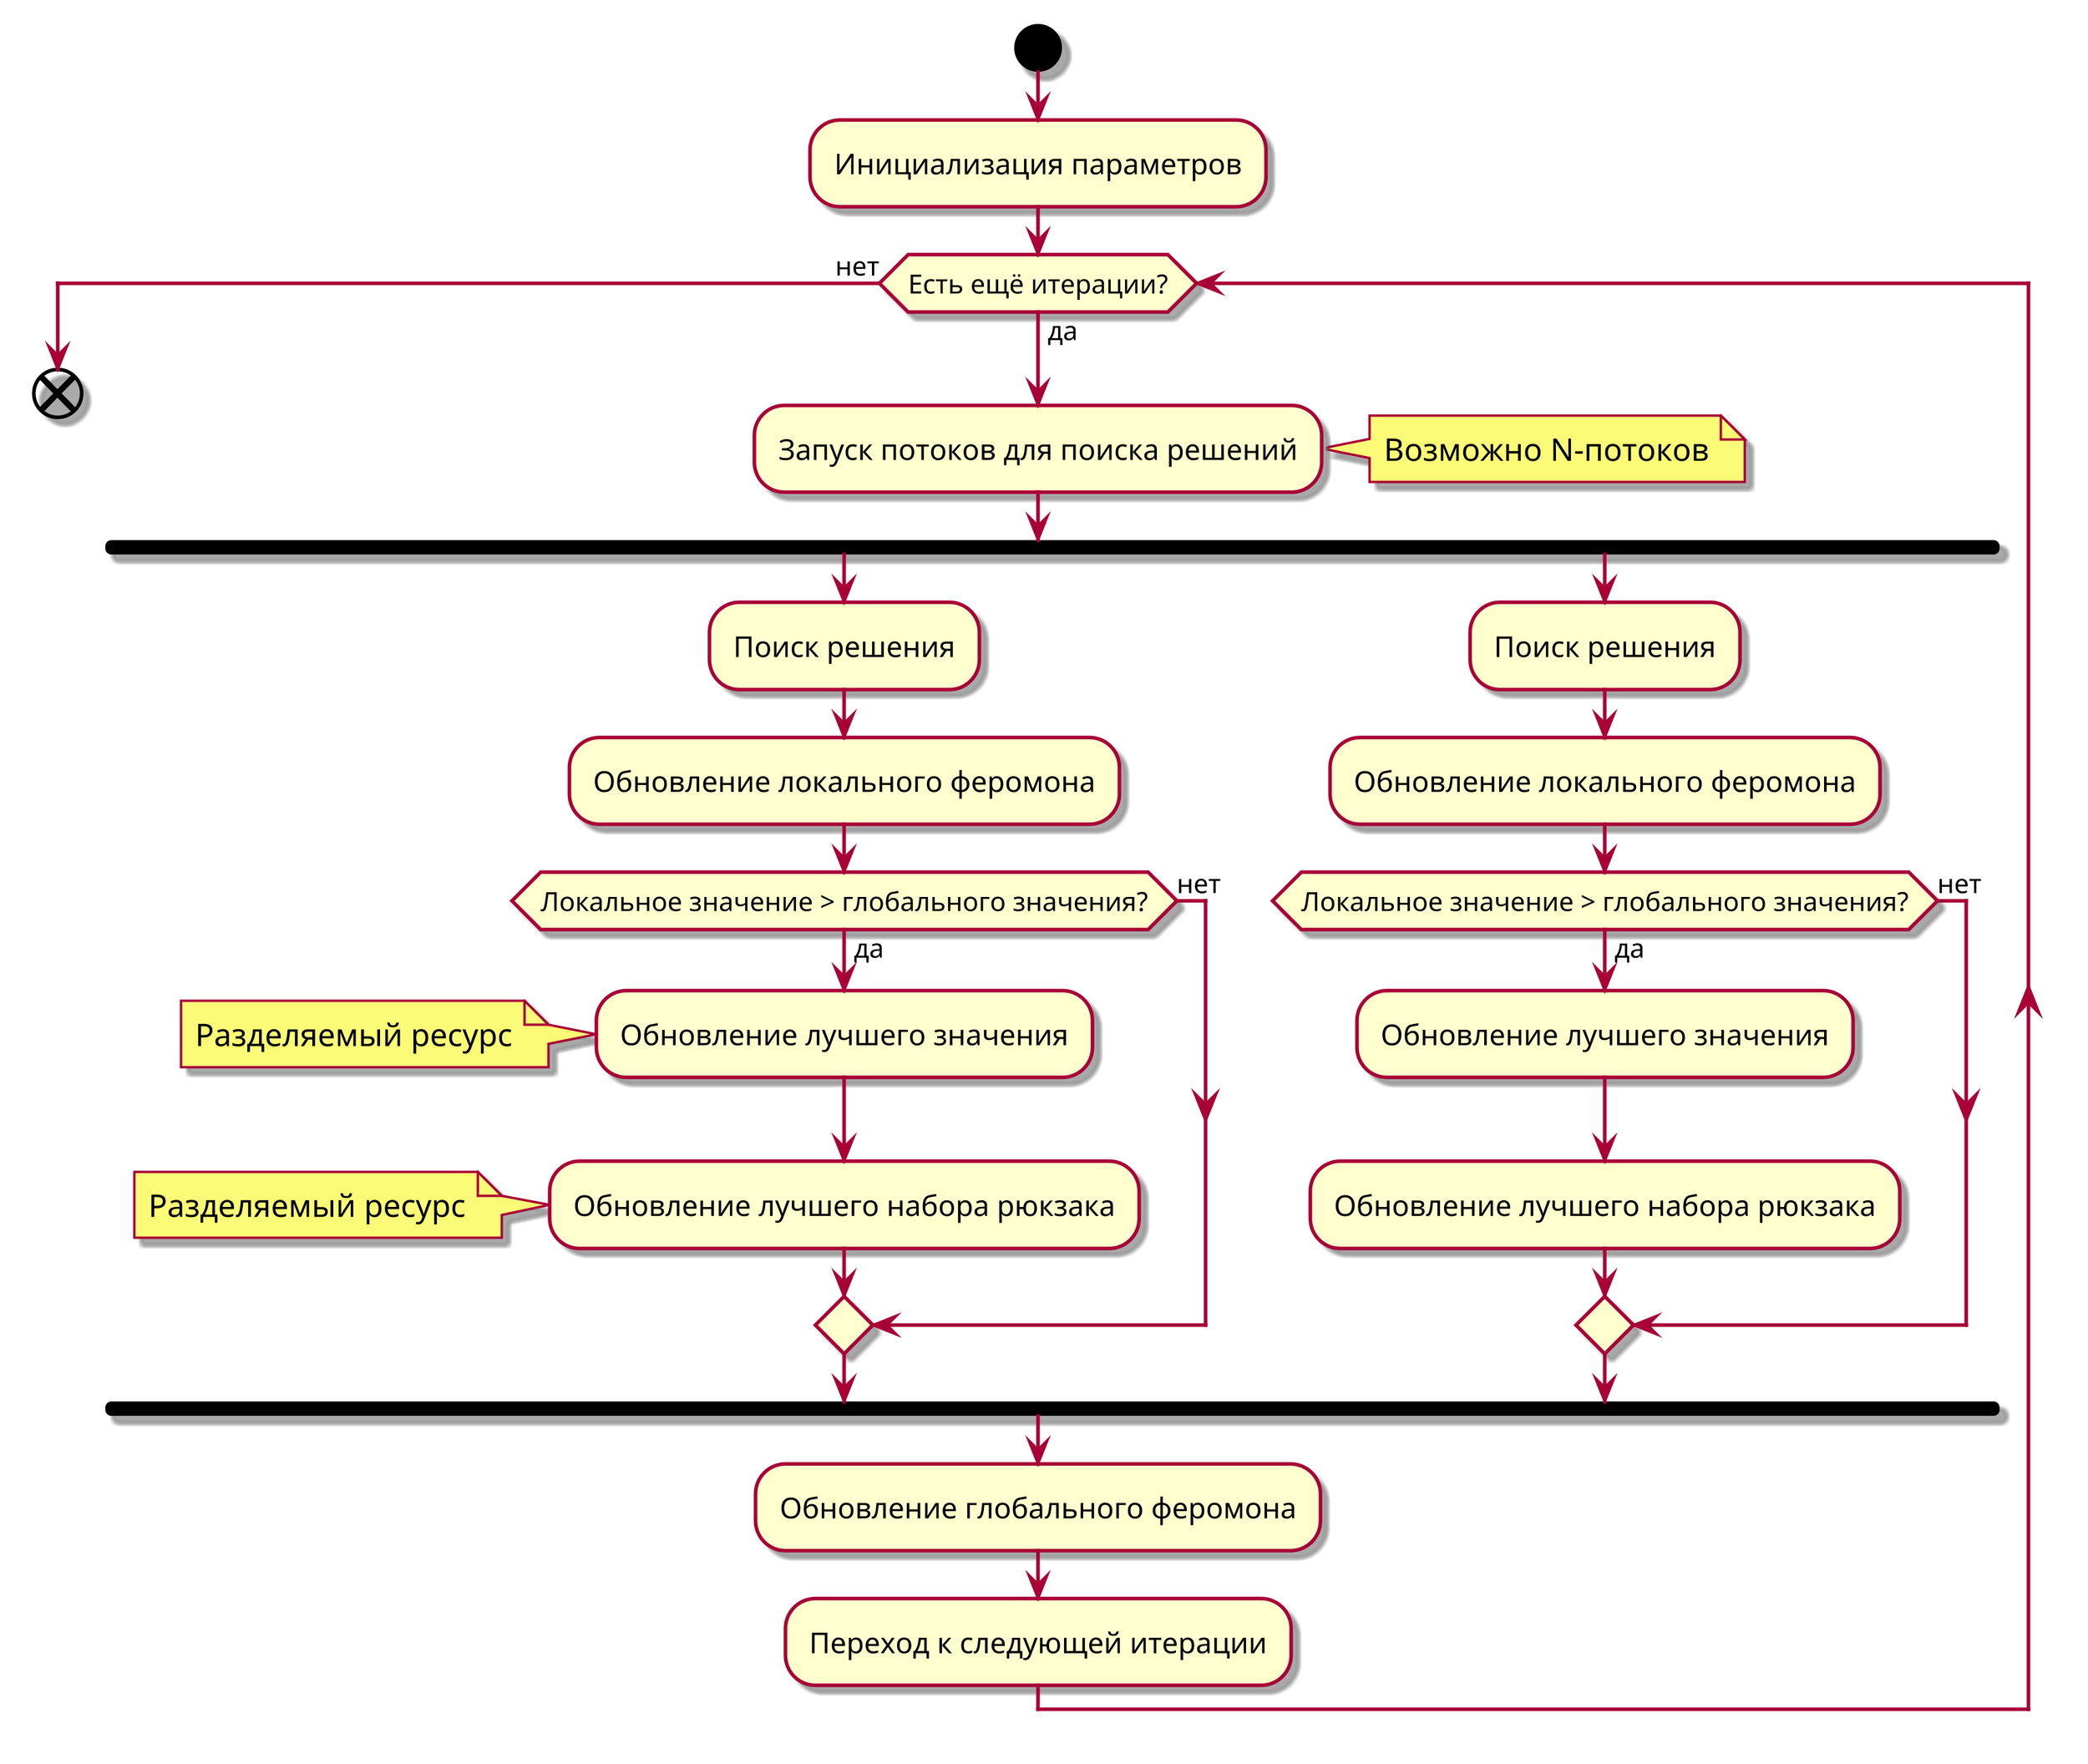 ﻿@startuml
skin rose
scale 50
start
  :Инициализация параметров;
  while (Есть ещё итерации?) is (да)
    :Запуск потоков для поиска решений;
    note right: Возможно N-потоков 
    fork 
      :Поиск решения;
      :Обновление локального феромона;
  
      if (Локальное значение > глобального значения?) then (да) 
        :Обновление лучшего значения;
        note left: Разделяемый ресурс
        :Обновление лучшего набора рюкзака;
        note left: Разделяемый ресурс
      else (нет)
      endif
    fork again
      :Поиск решения;
      :Обновление локального феромона;
      if (Локальное значение > глобального значения?) then (да) 
        :Обновление лучшего значения;
        :Обновление лучшего набора рюкзака;
      else (нет)
      endif
    end fork
    :Обновление глобального феромона;
    :Переход к следующей итерации;
  endwhile (нет)
end
@enduml